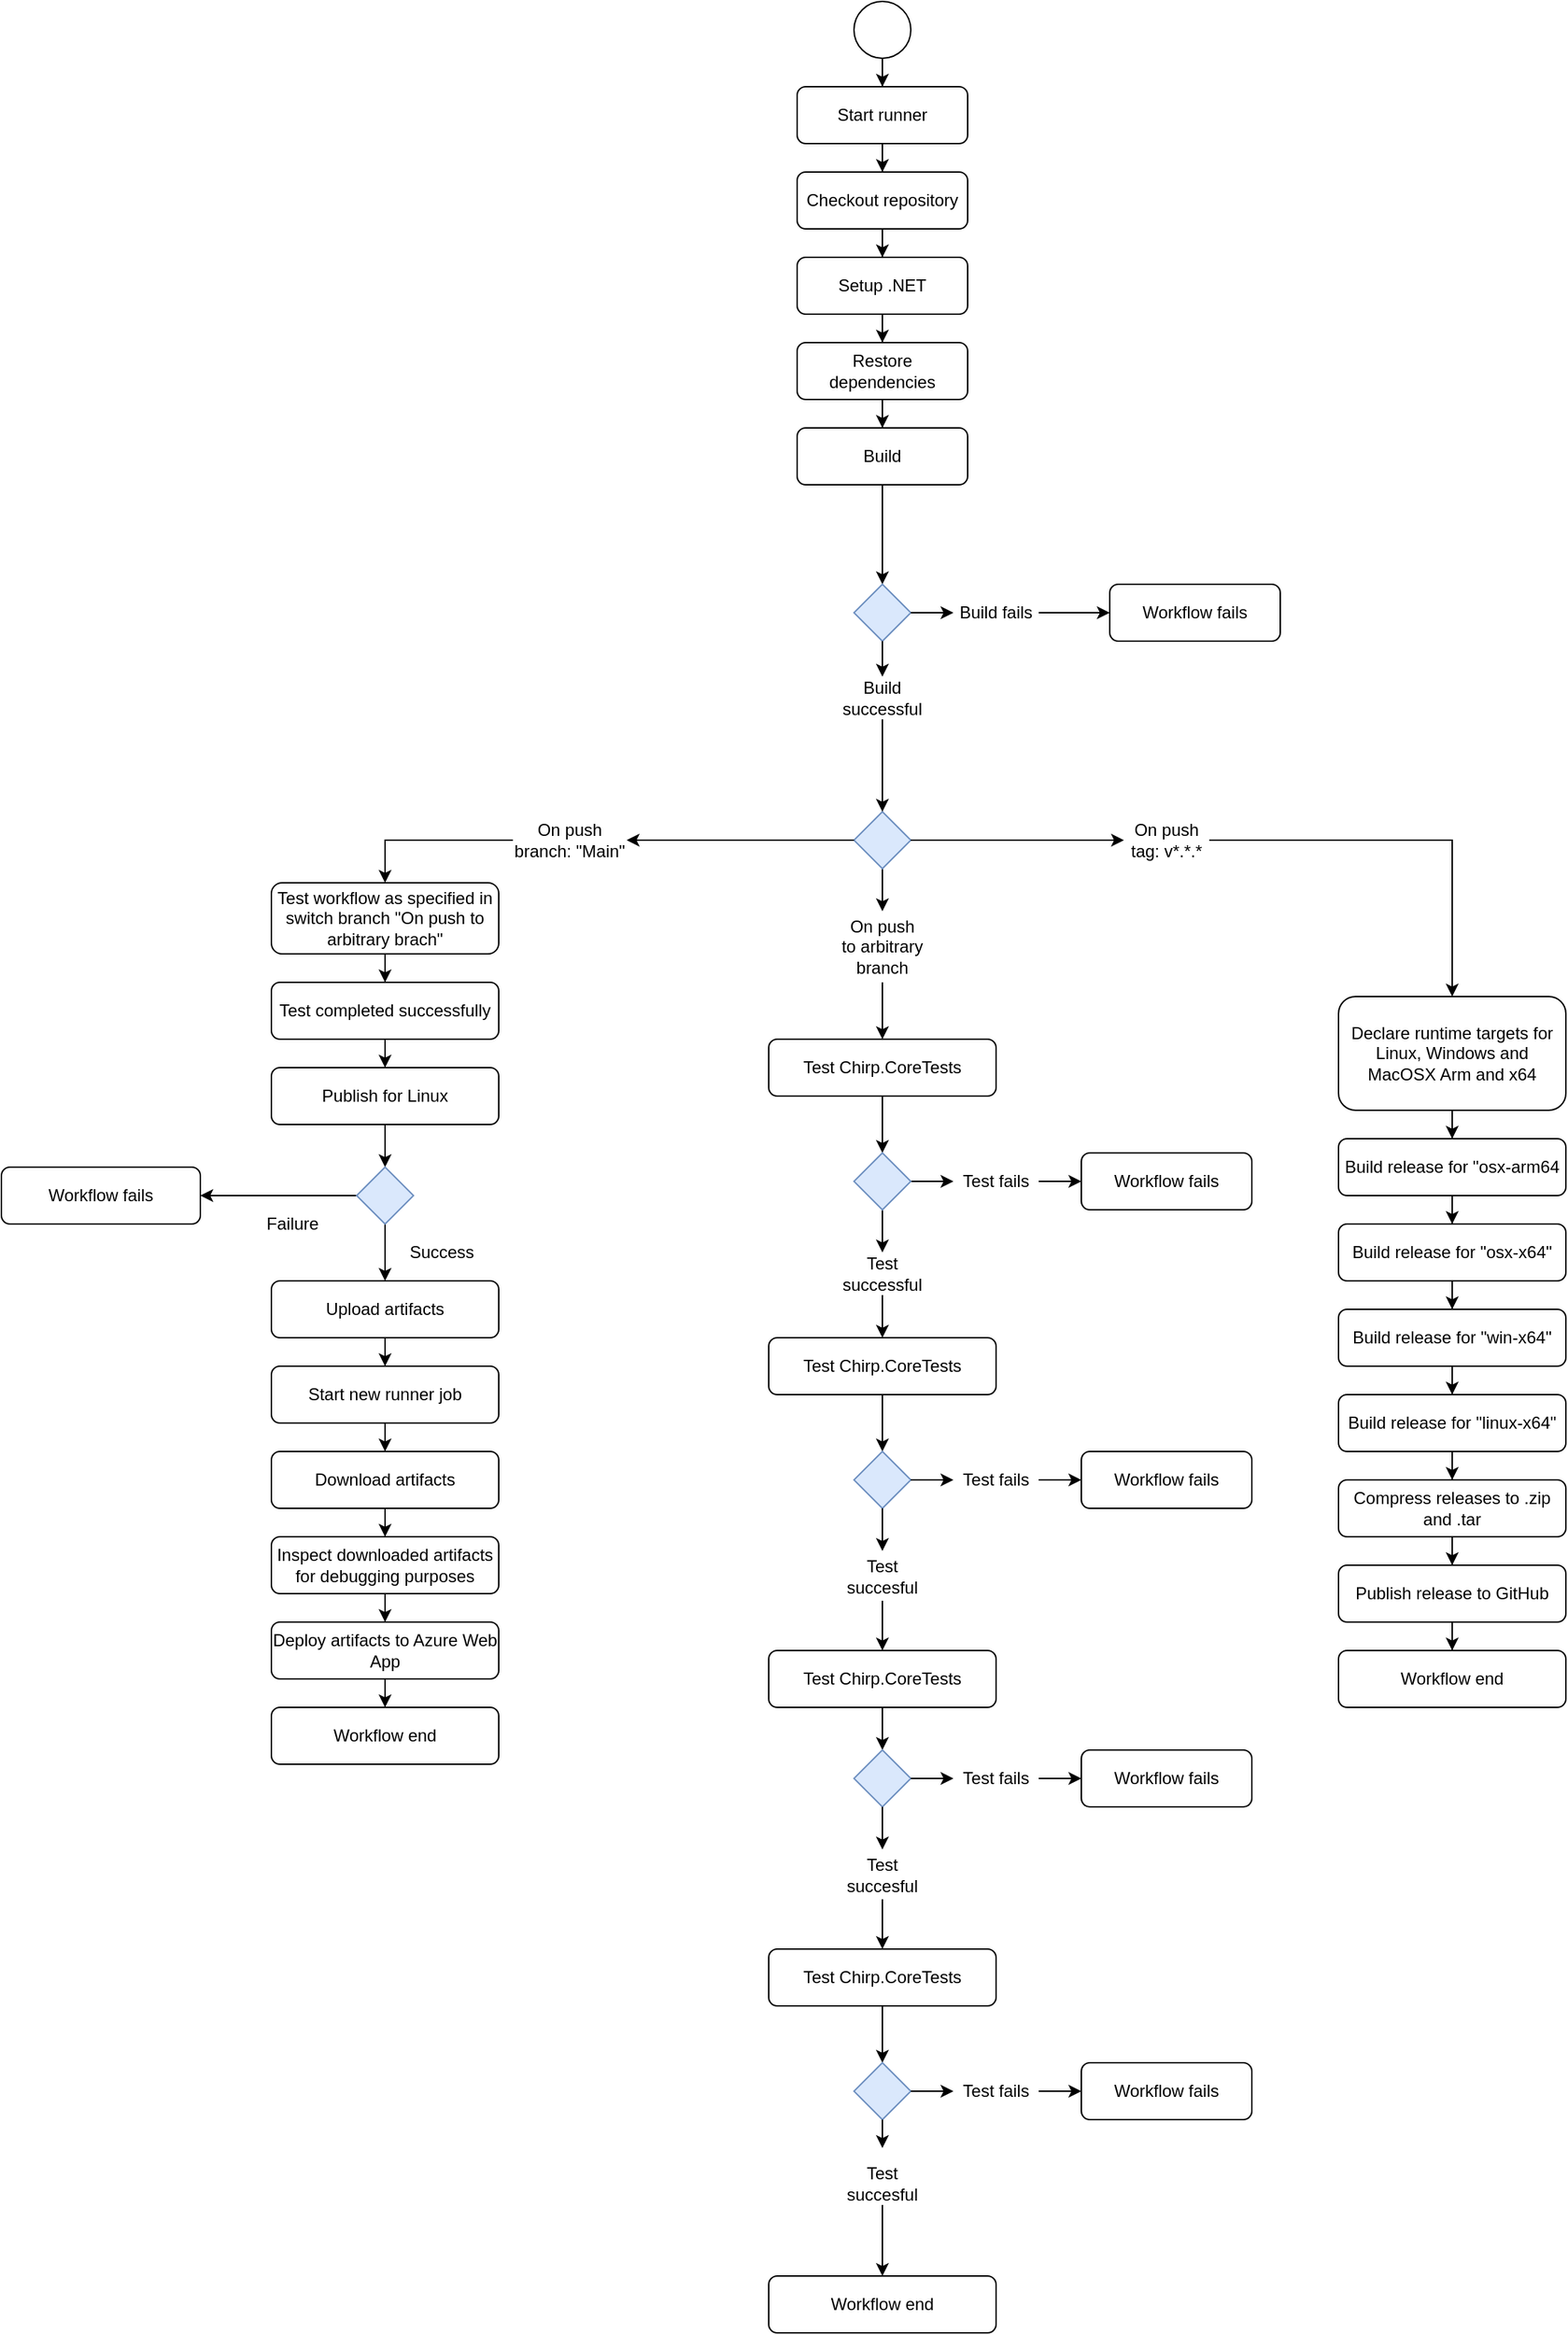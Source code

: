 <mxfile version="22.1.11" type="github">
  <diagram id="C5RBs43oDa-KdzZeNtuy" name="Page-1">
    <mxGraphModel dx="1590" dy="967" grid="1" gridSize="10" guides="1" tooltips="1" connect="1" arrows="1" fold="1" page="1" pageScale="1" pageWidth="827" pageHeight="1169" math="0" shadow="0">
      <root>
        <mxCell id="WIyWlLk6GJQsqaUBKTNV-0" />
        <mxCell id="WIyWlLk6GJQsqaUBKTNV-1" parent="WIyWlLk6GJQsqaUBKTNV-0" />
        <mxCell id="6M2s1T-CdseFFnocJwDW-27" style="edgeStyle=orthogonalEdgeStyle;rounded=0;orthogonalLoop=1;jettySize=auto;html=1;entryX=0.5;entryY=0;entryDx=0;entryDy=0;" parent="WIyWlLk6GJQsqaUBKTNV-1" source="WIyWlLk6GJQsqaUBKTNV-7" target="6M2s1T-CdseFFnocJwDW-26" edge="1">
          <mxGeometry relative="1" as="geometry">
            <mxPoint x="840" y="230" as="targetPoint" />
          </mxGeometry>
        </mxCell>
        <mxCell id="WIyWlLk6GJQsqaUBKTNV-7" value="Start runner" style="rounded=1;whiteSpace=wrap;html=1;fontSize=12;glass=0;strokeWidth=1;shadow=0;flipV=0;" parent="WIyWlLk6GJQsqaUBKTNV-1" vertex="1">
          <mxGeometry x="780" y="80" width="120" height="40" as="geometry" />
        </mxCell>
        <mxCell id="6M2s1T-CdseFFnocJwDW-54" style="edgeStyle=orthogonalEdgeStyle;rounded=0;orthogonalLoop=1;jettySize=auto;html=1;entryX=0.5;entryY=0;entryDx=0;entryDy=0;" parent="WIyWlLk6GJQsqaUBKTNV-1" source="6M2s1T-CdseFFnocJwDW-0" target="WIyWlLk6GJQsqaUBKTNV-7" edge="1">
          <mxGeometry relative="1" as="geometry" />
        </mxCell>
        <mxCell id="6M2s1T-CdseFFnocJwDW-0" value="" style="ellipse;whiteSpace=wrap;html=1;aspect=fixed;flipV=0;" parent="WIyWlLk6GJQsqaUBKTNV-1" vertex="1">
          <mxGeometry x="820" y="20" width="40" height="40" as="geometry" />
        </mxCell>
        <mxCell id="6M2s1T-CdseFFnocJwDW-119" style="edgeStyle=orthogonalEdgeStyle;rounded=0;orthogonalLoop=1;jettySize=auto;html=1;entryX=0.5;entryY=0;entryDx=0;entryDy=0;" parent="WIyWlLk6GJQsqaUBKTNV-1" source="6M2s1T-CdseFFnocJwDW-14" target="6M2s1T-CdseFFnocJwDW-21" edge="1">
          <mxGeometry relative="1" as="geometry" />
        </mxCell>
        <mxCell id="6M2s1T-CdseFFnocJwDW-14" value="" style="rhombus;whiteSpace=wrap;html=1;fillColor=#dae8fc;strokeColor=#6c8ebf;flipV=0;" parent="WIyWlLk6GJQsqaUBKTNV-1" vertex="1">
          <mxGeometry x="820" y="590" width="40" height="40" as="geometry" />
        </mxCell>
        <mxCell id="6M2s1T-CdseFFnocJwDW-22" value="" style="edgeStyle=orthogonalEdgeStyle;rounded=0;orthogonalLoop=1;jettySize=auto;html=1;" parent="WIyWlLk6GJQsqaUBKTNV-1" source="6M2s1T-CdseFFnocJwDW-14" target="6M2s1T-CdseFFnocJwDW-18" edge="1">
          <mxGeometry relative="1" as="geometry">
            <mxPoint x="520" y="695" as="targetPoint" />
            <mxPoint x="820" y="605" as="sourcePoint" />
            <Array as="points" />
          </mxGeometry>
        </mxCell>
        <mxCell id="6M2s1T-CdseFFnocJwDW-118" style="edgeStyle=orthogonalEdgeStyle;rounded=0;orthogonalLoop=1;jettySize=auto;html=1;entryX=0.5;entryY=0;entryDx=0;entryDy=0;" parent="WIyWlLk6GJQsqaUBKTNV-1" source="6M2s1T-CdseFFnocJwDW-18" target="6M2s1T-CdseFFnocJwDW-108" edge="1">
          <mxGeometry relative="1" as="geometry">
            <mxPoint x="490" y="720" as="targetPoint" />
          </mxGeometry>
        </mxCell>
        <mxCell id="6M2s1T-CdseFFnocJwDW-18" value="On push branch: &quot;Main&quot;" style="text;html=1;strokeColor=none;fillColor=none;align=center;verticalAlign=middle;whiteSpace=wrap;rounded=0;flipV=0;" parent="WIyWlLk6GJQsqaUBKTNV-1" vertex="1">
          <mxGeometry x="580" y="595" width="80" height="30" as="geometry" />
        </mxCell>
        <mxCell id="6M2s1T-CdseFFnocJwDW-65" style="edgeStyle=orthogonalEdgeStyle;rounded=0;orthogonalLoop=1;jettySize=auto;html=1;entryX=0.5;entryY=0;entryDx=0;entryDy=0;" parent="WIyWlLk6GJQsqaUBKTNV-1" source="6M2s1T-CdseFFnocJwDW-21" target="6M2s1T-CdseFFnocJwDW-69" edge="1">
          <mxGeometry relative="1" as="geometry">
            <mxPoint x="840" y="780" as="targetPoint" />
          </mxGeometry>
        </mxCell>
        <mxCell id="6M2s1T-CdseFFnocJwDW-21" value="On push to arbitrary branch" style="text;html=1;strokeColor=none;fillColor=none;align=center;verticalAlign=middle;whiteSpace=wrap;rounded=0;flipV=0;" parent="WIyWlLk6GJQsqaUBKTNV-1" vertex="1">
          <mxGeometry x="810" y="660" width="60" height="50" as="geometry" />
        </mxCell>
        <mxCell id="6M2s1T-CdseFFnocJwDW-25" value="" style="edgeStyle=orthogonalEdgeStyle;rounded=0;orthogonalLoop=1;jettySize=auto;html=1;" parent="WIyWlLk6GJQsqaUBKTNV-1" source="6M2s1T-CdseFFnocJwDW-14" target="6M2s1T-CdseFFnocJwDW-19" edge="1">
          <mxGeometry relative="1" as="geometry">
            <mxPoint x="860" y="605" as="sourcePoint" />
            <mxPoint x="1200" y="735" as="targetPoint" />
            <Array as="points" />
          </mxGeometry>
        </mxCell>
        <mxCell id="6M2s1T-CdseFFnocJwDW-64" style="edgeStyle=orthogonalEdgeStyle;rounded=0;orthogonalLoop=1;jettySize=auto;html=1;entryX=0.5;entryY=0;entryDx=0;entryDy=0;" parent="WIyWlLk6GJQsqaUBKTNV-1" source="6M2s1T-CdseFFnocJwDW-19" target="6M2s1T-CdseFFnocJwDW-34" edge="1">
          <mxGeometry relative="1" as="geometry" />
        </mxCell>
        <mxCell id="6M2s1T-CdseFFnocJwDW-19" value="On push tag: v*.*.*" style="text;html=1;strokeColor=none;fillColor=none;align=center;verticalAlign=middle;whiteSpace=wrap;rounded=0;flipV=0;" parent="WIyWlLk6GJQsqaUBKTNV-1" vertex="1">
          <mxGeometry x="1010" y="595" width="60" height="30" as="geometry" />
        </mxCell>
        <mxCell id="6M2s1T-CdseFFnocJwDW-29" style="edgeStyle=orthogonalEdgeStyle;rounded=0;orthogonalLoop=1;jettySize=auto;html=1;entryX=0.5;entryY=0;entryDx=0;entryDy=0;" parent="WIyWlLk6GJQsqaUBKTNV-1" source="6M2s1T-CdseFFnocJwDW-26" target="6M2s1T-CdseFFnocJwDW-28" edge="1">
          <mxGeometry relative="1" as="geometry" />
        </mxCell>
        <mxCell id="6M2s1T-CdseFFnocJwDW-26" value="Checkout repository" style="rounded=1;whiteSpace=wrap;html=1;fontSize=12;glass=0;strokeWidth=1;shadow=0;flipV=0;" parent="WIyWlLk6GJQsqaUBKTNV-1" vertex="1">
          <mxGeometry x="780" y="140" width="120" height="40" as="geometry" />
        </mxCell>
        <mxCell id="6M2s1T-CdseFFnocJwDW-31" style="edgeStyle=orthogonalEdgeStyle;rounded=0;orthogonalLoop=1;jettySize=auto;html=1;entryX=0.5;entryY=0;entryDx=0;entryDy=0;" parent="WIyWlLk6GJQsqaUBKTNV-1" source="6M2s1T-CdseFFnocJwDW-28" target="6M2s1T-CdseFFnocJwDW-30" edge="1">
          <mxGeometry relative="1" as="geometry" />
        </mxCell>
        <mxCell id="6M2s1T-CdseFFnocJwDW-28" value="Setup .NET" style="rounded=1;whiteSpace=wrap;html=1;fontSize=12;glass=0;strokeWidth=1;shadow=0;flipV=0;" parent="WIyWlLk6GJQsqaUBKTNV-1" vertex="1">
          <mxGeometry x="780" y="200" width="120" height="40" as="geometry" />
        </mxCell>
        <mxCell id="6M2s1T-CdseFFnocJwDW-33" style="edgeStyle=orthogonalEdgeStyle;rounded=0;orthogonalLoop=1;jettySize=auto;html=1;entryX=0.5;entryY=0;entryDx=0;entryDy=0;" parent="WIyWlLk6GJQsqaUBKTNV-1" source="6M2s1T-CdseFFnocJwDW-30" target="6M2s1T-CdseFFnocJwDW-32" edge="1">
          <mxGeometry relative="1" as="geometry" />
        </mxCell>
        <mxCell id="6M2s1T-CdseFFnocJwDW-30" value="Restore dependencies" style="rounded=1;whiteSpace=wrap;html=1;fontSize=12;glass=0;strokeWidth=1;shadow=0;flipV=0;" parent="WIyWlLk6GJQsqaUBKTNV-1" vertex="1">
          <mxGeometry x="780" y="260" width="120" height="40" as="geometry" />
        </mxCell>
        <mxCell id="6M2s1T-CdseFFnocJwDW-32" value="Build" style="rounded=1;whiteSpace=wrap;html=1;fontSize=12;glass=0;strokeWidth=1;shadow=0;flipV=0;" parent="WIyWlLk6GJQsqaUBKTNV-1" vertex="1">
          <mxGeometry x="780" y="320" width="120" height="40" as="geometry" />
        </mxCell>
        <mxCell id="6M2s1T-CdseFFnocJwDW-41" style="edgeStyle=orthogonalEdgeStyle;rounded=0;orthogonalLoop=1;jettySize=auto;html=1;entryX=0.5;entryY=0;entryDx=0;entryDy=0;" parent="WIyWlLk6GJQsqaUBKTNV-1" source="6M2s1T-CdseFFnocJwDW-34" target="6M2s1T-CdseFFnocJwDW-36" edge="1">
          <mxGeometry relative="1" as="geometry" />
        </mxCell>
        <mxCell id="6M2s1T-CdseFFnocJwDW-34" value="Declare runtime targets for Linux, Windows and MacOSX Arm and x64" style="rounded=1;whiteSpace=wrap;html=1;fontSize=12;glass=0;strokeWidth=1;shadow=0;flipV=0;" parent="WIyWlLk6GJQsqaUBKTNV-1" vertex="1">
          <mxGeometry x="1161" y="720" width="160" height="80" as="geometry" />
        </mxCell>
        <mxCell id="6M2s1T-CdseFFnocJwDW-42" style="edgeStyle=orthogonalEdgeStyle;rounded=0;orthogonalLoop=1;jettySize=auto;html=1;entryX=0.5;entryY=0;entryDx=0;entryDy=0;" parent="WIyWlLk6GJQsqaUBKTNV-1" source="6M2s1T-CdseFFnocJwDW-36" target="6M2s1T-CdseFFnocJwDW-37" edge="1">
          <mxGeometry relative="1" as="geometry" />
        </mxCell>
        <mxCell id="6M2s1T-CdseFFnocJwDW-36" value="Build release for &quot;osx-arm64" style="rounded=1;whiteSpace=wrap;html=1;fontSize=12;glass=0;strokeWidth=1;shadow=0;flipV=0;" parent="WIyWlLk6GJQsqaUBKTNV-1" vertex="1">
          <mxGeometry x="1161" y="820" width="160" height="40" as="geometry" />
        </mxCell>
        <mxCell id="6M2s1T-CdseFFnocJwDW-43" style="edgeStyle=orthogonalEdgeStyle;rounded=0;orthogonalLoop=1;jettySize=auto;html=1;entryX=0.5;entryY=0;entryDx=0;entryDy=0;" parent="WIyWlLk6GJQsqaUBKTNV-1" source="6M2s1T-CdseFFnocJwDW-37" target="6M2s1T-CdseFFnocJwDW-38" edge="1">
          <mxGeometry relative="1" as="geometry" />
        </mxCell>
        <mxCell id="6M2s1T-CdseFFnocJwDW-37" value="Build release for &quot;osx-x64&quot;" style="rounded=1;whiteSpace=wrap;html=1;fontSize=12;glass=0;strokeWidth=1;shadow=0;flipV=0;" parent="WIyWlLk6GJQsqaUBKTNV-1" vertex="1">
          <mxGeometry x="1161" y="880" width="160" height="40" as="geometry" />
        </mxCell>
        <mxCell id="6M2s1T-CdseFFnocJwDW-44" style="edgeStyle=orthogonalEdgeStyle;rounded=0;orthogonalLoop=1;jettySize=auto;html=1;entryX=0.5;entryY=0;entryDx=0;entryDy=0;" parent="WIyWlLk6GJQsqaUBKTNV-1" source="6M2s1T-CdseFFnocJwDW-38" target="6M2s1T-CdseFFnocJwDW-40" edge="1">
          <mxGeometry relative="1" as="geometry" />
        </mxCell>
        <mxCell id="6M2s1T-CdseFFnocJwDW-38" value="Build release for &quot;win-x64&quot;" style="rounded=1;whiteSpace=wrap;html=1;fontSize=12;glass=0;strokeWidth=1;shadow=0;flipV=0;" parent="WIyWlLk6GJQsqaUBKTNV-1" vertex="1">
          <mxGeometry x="1161" y="940" width="160" height="40" as="geometry" />
        </mxCell>
        <mxCell id="6M2s1T-CdseFFnocJwDW-66" style="edgeStyle=orthogonalEdgeStyle;rounded=0;orthogonalLoop=1;jettySize=auto;html=1;entryX=0.5;entryY=0;entryDx=0;entryDy=0;" parent="WIyWlLk6GJQsqaUBKTNV-1" source="6M2s1T-CdseFFnocJwDW-40" target="6M2s1T-CdseFFnocJwDW-45" edge="1">
          <mxGeometry relative="1" as="geometry" />
        </mxCell>
        <mxCell id="6M2s1T-CdseFFnocJwDW-40" value="Build release for &quot;linux-x64&quot;" style="rounded=1;whiteSpace=wrap;html=1;fontSize=12;glass=0;strokeWidth=1;shadow=0;flipV=0;" parent="WIyWlLk6GJQsqaUBKTNV-1" vertex="1">
          <mxGeometry x="1161" y="1000" width="160" height="40" as="geometry" />
        </mxCell>
        <mxCell id="6M2s1T-CdseFFnocJwDW-68" style="edgeStyle=orthogonalEdgeStyle;rounded=0;orthogonalLoop=1;jettySize=auto;html=1;entryX=0.5;entryY=0;entryDx=0;entryDy=0;" parent="WIyWlLk6GJQsqaUBKTNV-1" source="6M2s1T-CdseFFnocJwDW-45" target="6M2s1T-CdseFFnocJwDW-67" edge="1">
          <mxGeometry relative="1" as="geometry" />
        </mxCell>
        <mxCell id="6M2s1T-CdseFFnocJwDW-45" value="Compress releases to .zip and .tar" style="rounded=1;whiteSpace=wrap;html=1;fontSize=12;glass=0;strokeWidth=1;shadow=0;flipV=0;" parent="WIyWlLk6GJQsqaUBKTNV-1" vertex="1">
          <mxGeometry x="1161" y="1060" width="160" height="40" as="geometry" />
        </mxCell>
        <mxCell id="6M2s1T-CdseFFnocJwDW-47" value="" style="edgeStyle=orthogonalEdgeStyle;rounded=0;orthogonalLoop=1;jettySize=auto;html=1;entryX=0.5;entryY=0;entryDx=0;entryDy=0;" parent="WIyWlLk6GJQsqaUBKTNV-1" source="6M2s1T-CdseFFnocJwDW-32" target="6M2s1T-CdseFFnocJwDW-46" edge="1">
          <mxGeometry relative="1" as="geometry">
            <mxPoint x="1050" y="630" as="sourcePoint" />
            <mxPoint x="1050" y="820" as="targetPoint" />
          </mxGeometry>
        </mxCell>
        <mxCell id="6M2s1T-CdseFFnocJwDW-48" style="edgeStyle=orthogonalEdgeStyle;rounded=0;orthogonalLoop=1;jettySize=auto;html=1;entryX=0;entryY=0.5;entryDx=0;entryDy=0;" parent="WIyWlLk6GJQsqaUBKTNV-1" source="6M2s1T-CdseFFnocJwDW-59" target="6M2s1T-CdseFFnocJwDW-52" edge="1">
          <mxGeometry relative="1" as="geometry">
            <mxPoint x="1130" y="624" as="targetPoint" />
          </mxGeometry>
        </mxCell>
        <mxCell id="6M2s1T-CdseFFnocJwDW-46" value="" style="rhombus;whiteSpace=wrap;html=1;fillColor=#dae8fc;strokeColor=#6c8ebf;flipV=0;" parent="WIyWlLk6GJQsqaUBKTNV-1" vertex="1">
          <mxGeometry x="820" y="430" width="40" height="40" as="geometry" />
        </mxCell>
        <mxCell id="6M2s1T-CdseFFnocJwDW-52" value="Workflow fails" style="rounded=1;whiteSpace=wrap;html=1;fontSize=12;glass=0;strokeWidth=1;shadow=0;flipV=0;" parent="WIyWlLk6GJQsqaUBKTNV-1" vertex="1">
          <mxGeometry x="1000" y="430" width="120" height="40" as="geometry" />
        </mxCell>
        <mxCell id="6M2s1T-CdseFFnocJwDW-58" value="" style="edgeStyle=orthogonalEdgeStyle;rounded=0;orthogonalLoop=1;jettySize=auto;html=1;entryX=0;entryY=0.5;entryDx=0;entryDy=0;" parent="WIyWlLk6GJQsqaUBKTNV-1" source="6M2s1T-CdseFFnocJwDW-46" target="6M2s1T-CdseFFnocJwDW-59" edge="1">
          <mxGeometry relative="1" as="geometry">
            <mxPoint x="1000" y="454" as="targetPoint" />
            <mxPoint x="860" y="454" as="sourcePoint" />
          </mxGeometry>
        </mxCell>
        <mxCell id="6M2s1T-CdseFFnocJwDW-59" value="Build fails" style="text;html=1;strokeColor=none;fillColor=none;align=center;verticalAlign=middle;whiteSpace=wrap;rounded=0;flipV=0;" parent="WIyWlLk6GJQsqaUBKTNV-1" vertex="1">
          <mxGeometry x="890" y="435" width="60" height="30" as="geometry" />
        </mxCell>
        <mxCell id="6M2s1T-CdseFFnocJwDW-61" value="" style="edgeStyle=orthogonalEdgeStyle;rounded=0;orthogonalLoop=1;jettySize=auto;html=1;entryX=0.5;entryY=0;entryDx=0;entryDy=0;" parent="WIyWlLk6GJQsqaUBKTNV-1" source="6M2s1T-CdseFFnocJwDW-46" target="6M2s1T-CdseFFnocJwDW-62" edge="1">
          <mxGeometry relative="1" as="geometry">
            <mxPoint x="840" y="470" as="sourcePoint" />
            <mxPoint x="840" y="550" as="targetPoint" />
          </mxGeometry>
        </mxCell>
        <mxCell id="6M2s1T-CdseFFnocJwDW-63" style="edgeStyle=orthogonalEdgeStyle;rounded=0;orthogonalLoop=1;jettySize=auto;html=1;entryX=0.5;entryY=0;entryDx=0;entryDy=0;" parent="WIyWlLk6GJQsqaUBKTNV-1" source="6M2s1T-CdseFFnocJwDW-62" target="6M2s1T-CdseFFnocJwDW-14" edge="1">
          <mxGeometry relative="1" as="geometry" />
        </mxCell>
        <mxCell id="6M2s1T-CdseFFnocJwDW-62" value="Build successful" style="text;html=1;strokeColor=none;fillColor=none;align=center;verticalAlign=middle;whiteSpace=wrap;rounded=0;flipV=0;" parent="WIyWlLk6GJQsqaUBKTNV-1" vertex="1">
          <mxGeometry x="810" y="495" width="60" height="30" as="geometry" />
        </mxCell>
        <mxCell id="6M2s1T-CdseFFnocJwDW-162" style="edgeStyle=orthogonalEdgeStyle;rounded=0;orthogonalLoop=1;jettySize=auto;html=1;entryX=0.5;entryY=0;entryDx=0;entryDy=0;" parent="WIyWlLk6GJQsqaUBKTNV-1" source="6M2s1T-CdseFFnocJwDW-67" target="6M2s1T-CdseFFnocJwDW-161" edge="1">
          <mxGeometry relative="1" as="geometry" />
        </mxCell>
        <mxCell id="6M2s1T-CdseFFnocJwDW-67" value="Publish release to GitHub" style="rounded=1;whiteSpace=wrap;html=1;fontSize=12;glass=0;strokeWidth=1;shadow=0;flipV=0;" parent="WIyWlLk6GJQsqaUBKTNV-1" vertex="1">
          <mxGeometry x="1161" y="1120" width="160" height="40" as="geometry" />
        </mxCell>
        <mxCell id="6M2s1T-CdseFFnocJwDW-69" value="Test Chirp.CoreTests" style="rounded=1;whiteSpace=wrap;html=1;fontSize=12;glass=0;strokeWidth=1;shadow=0;flipV=0;" parent="WIyWlLk6GJQsqaUBKTNV-1" vertex="1">
          <mxGeometry x="760" y="750" width="160" height="40" as="geometry" />
        </mxCell>
        <mxCell id="6M2s1T-CdseFFnocJwDW-73" value="" style="edgeStyle=orthogonalEdgeStyle;rounded=0;orthogonalLoop=1;jettySize=auto;html=1;entryX=0;entryY=0.5;entryDx=0;entryDy=0;" parent="WIyWlLk6GJQsqaUBKTNV-1" source="6M2s1T-CdseFFnocJwDW-72" target="6M2s1T-CdseFFnocJwDW-74" edge="1">
          <mxGeometry relative="1" as="geometry">
            <mxPoint x="1000" y="904" as="targetPoint" />
            <mxPoint x="860" y="904" as="sourcePoint" />
          </mxGeometry>
        </mxCell>
        <mxCell id="6M2s1T-CdseFFnocJwDW-78" style="edgeStyle=orthogonalEdgeStyle;rounded=0;orthogonalLoop=1;jettySize=auto;html=1;entryX=0;entryY=0.5;entryDx=0;entryDy=0;" parent="WIyWlLk6GJQsqaUBKTNV-1" source="6M2s1T-CdseFFnocJwDW-74" target="6M2s1T-CdseFFnocJwDW-77" edge="1">
          <mxGeometry relative="1" as="geometry" />
        </mxCell>
        <mxCell id="6M2s1T-CdseFFnocJwDW-74" value="Test fails" style="text;html=1;strokeColor=none;fillColor=none;align=center;verticalAlign=middle;whiteSpace=wrap;rounded=0;flipV=0;" parent="WIyWlLk6GJQsqaUBKTNV-1" vertex="1">
          <mxGeometry x="890" y="835" width="60" height="30" as="geometry" />
        </mxCell>
        <mxCell id="6M2s1T-CdseFFnocJwDW-76" value="Test successful" style="text;html=1;strokeColor=none;fillColor=none;align=center;verticalAlign=middle;whiteSpace=wrap;rounded=0;flipV=0;" parent="WIyWlLk6GJQsqaUBKTNV-1" vertex="1">
          <mxGeometry x="810" y="900" width="60" height="30" as="geometry" />
        </mxCell>
        <mxCell id="6M2s1T-CdseFFnocJwDW-77" value="Workflow fails" style="rounded=1;whiteSpace=wrap;html=1;fontSize=12;glass=0;strokeWidth=1;shadow=0;flipV=0;" parent="WIyWlLk6GJQsqaUBKTNV-1" vertex="1">
          <mxGeometry x="980" y="830" width="120" height="40" as="geometry" />
        </mxCell>
        <mxCell id="6M2s1T-CdseFFnocJwDW-90" style="edgeStyle=orthogonalEdgeStyle;rounded=0;orthogonalLoop=1;jettySize=auto;html=1;entryX=0.5;entryY=0;entryDx=0;entryDy=0;" parent="WIyWlLk6GJQsqaUBKTNV-1" source="6M2s1T-CdseFFnocJwDW-79" target="6M2s1T-CdseFFnocJwDW-81" edge="1">
          <mxGeometry relative="1" as="geometry" />
        </mxCell>
        <mxCell id="6M2s1T-CdseFFnocJwDW-79" value="Test Chirp.CoreTests" style="rounded=1;whiteSpace=wrap;html=1;fontSize=12;glass=0;strokeWidth=1;shadow=0;flipV=0;" parent="WIyWlLk6GJQsqaUBKTNV-1" vertex="1">
          <mxGeometry x="760" y="960" width="160" height="40" as="geometry" />
        </mxCell>
        <mxCell id="6M2s1T-CdseFFnocJwDW-80" style="edgeStyle=orthogonalEdgeStyle;rounded=0;orthogonalLoop=1;jettySize=auto;html=1;entryX=0.5;entryY=0;entryDx=0;entryDy=0;" parent="WIyWlLk6GJQsqaUBKTNV-1" source="6M2s1T-CdseFFnocJwDW-76" target="6M2s1T-CdseFFnocJwDW-79" edge="1">
          <mxGeometry relative="1" as="geometry" />
        </mxCell>
        <mxCell id="6M2s1T-CdseFFnocJwDW-81" value="" style="rhombus;whiteSpace=wrap;html=1;fillColor=#dae8fc;strokeColor=#6c8ebf;flipV=0;" parent="WIyWlLk6GJQsqaUBKTNV-1" vertex="1">
          <mxGeometry x="820" y="1040" width="40" height="40" as="geometry" />
        </mxCell>
        <mxCell id="6M2s1T-CdseFFnocJwDW-82" value="" style="edgeStyle=orthogonalEdgeStyle;rounded=0;orthogonalLoop=1;jettySize=auto;html=1;entryX=0;entryY=0.5;entryDx=0;entryDy=0;" parent="WIyWlLk6GJQsqaUBKTNV-1" source="6M2s1T-CdseFFnocJwDW-81" target="6M2s1T-CdseFFnocJwDW-84" edge="1">
          <mxGeometry relative="1" as="geometry">
            <mxPoint x="1000" y="1144" as="targetPoint" />
            <mxPoint x="860" y="1144" as="sourcePoint" />
          </mxGeometry>
        </mxCell>
        <mxCell id="6M2s1T-CdseFFnocJwDW-122" style="edgeStyle=orthogonalEdgeStyle;rounded=0;orthogonalLoop=1;jettySize=auto;html=1;entryX=0;entryY=0.5;entryDx=0;entryDy=0;" parent="WIyWlLk6GJQsqaUBKTNV-1" source="6M2s1T-CdseFFnocJwDW-84" target="6M2s1T-CdseFFnocJwDW-89" edge="1">
          <mxGeometry relative="1" as="geometry" />
        </mxCell>
        <mxCell id="6M2s1T-CdseFFnocJwDW-84" value="Test fails" style="text;html=1;strokeColor=none;fillColor=none;align=center;verticalAlign=middle;whiteSpace=wrap;rounded=0;flipV=0;" parent="WIyWlLk6GJQsqaUBKTNV-1" vertex="1">
          <mxGeometry x="890" y="1045" width="60" height="30" as="geometry" />
        </mxCell>
        <mxCell id="6M2s1T-CdseFFnocJwDW-85" value="" style="edgeStyle=orthogonalEdgeStyle;rounded=0;orthogonalLoop=1;jettySize=auto;html=1;entryX=0.5;entryY=0;entryDx=0;entryDy=0;" parent="WIyWlLk6GJQsqaUBKTNV-1" source="6M2s1T-CdseFFnocJwDW-81" target="6M2s1T-CdseFFnocJwDW-86" edge="1">
          <mxGeometry relative="1" as="geometry">
            <mxPoint x="840" y="1160" as="sourcePoint" />
            <mxPoint x="840" y="1240" as="targetPoint" />
          </mxGeometry>
        </mxCell>
        <mxCell id="6M2s1T-CdseFFnocJwDW-91" style="edgeStyle=orthogonalEdgeStyle;rounded=0;orthogonalLoop=1;jettySize=auto;html=1;entryX=0.5;entryY=0;entryDx=0;entryDy=0;" parent="WIyWlLk6GJQsqaUBKTNV-1" source="6M2s1T-CdseFFnocJwDW-86" target="6M2s1T-CdseFFnocJwDW-87" edge="1">
          <mxGeometry relative="1" as="geometry" />
        </mxCell>
        <mxCell id="6M2s1T-CdseFFnocJwDW-86" value="Test succesful" style="text;html=1;strokeColor=none;fillColor=none;align=center;verticalAlign=middle;whiteSpace=wrap;rounded=0;flipV=0;" parent="WIyWlLk6GJQsqaUBKTNV-1" vertex="1">
          <mxGeometry x="810" y="1110" width="60" height="35" as="geometry" />
        </mxCell>
        <mxCell id="6M2s1T-CdseFFnocJwDW-101" style="edgeStyle=orthogonalEdgeStyle;rounded=0;orthogonalLoop=1;jettySize=auto;html=1;entryX=0.5;entryY=0;entryDx=0;entryDy=0;" parent="WIyWlLk6GJQsqaUBKTNV-1" source="6M2s1T-CdseFFnocJwDW-87" target="6M2s1T-CdseFFnocJwDW-92" edge="1">
          <mxGeometry relative="1" as="geometry" />
        </mxCell>
        <mxCell id="6M2s1T-CdseFFnocJwDW-87" value="Test Chirp.CoreTests" style="rounded=1;whiteSpace=wrap;html=1;fontSize=12;glass=0;strokeWidth=1;shadow=0;flipV=0;" parent="WIyWlLk6GJQsqaUBKTNV-1" vertex="1">
          <mxGeometry x="760" y="1180" width="160" height="40" as="geometry" />
        </mxCell>
        <mxCell id="6M2s1T-CdseFFnocJwDW-89" value="Workflow fails" style="rounded=1;whiteSpace=wrap;html=1;fontSize=12;glass=0;strokeWidth=1;shadow=0;flipV=0;" parent="WIyWlLk6GJQsqaUBKTNV-1" vertex="1">
          <mxGeometry x="980" y="1040" width="120" height="40" as="geometry" />
        </mxCell>
        <mxCell id="6M2s1T-CdseFFnocJwDW-92" value="" style="rhombus;whiteSpace=wrap;html=1;fillColor=#dae8fc;strokeColor=#6c8ebf;flipV=0;" parent="WIyWlLk6GJQsqaUBKTNV-1" vertex="1">
          <mxGeometry x="820" y="1250" width="40" height="40" as="geometry" />
        </mxCell>
        <mxCell id="6M2s1T-CdseFFnocJwDW-93" value="" style="edgeStyle=orthogonalEdgeStyle;rounded=0;orthogonalLoop=1;jettySize=auto;html=1;entryX=0;entryY=0.5;entryDx=0;entryDy=0;" parent="WIyWlLk6GJQsqaUBKTNV-1" source="6M2s1T-CdseFFnocJwDW-92" target="6M2s1T-CdseFFnocJwDW-95" edge="1">
          <mxGeometry relative="1" as="geometry">
            <mxPoint x="1000" y="1344" as="targetPoint" />
            <mxPoint x="860" y="1344" as="sourcePoint" />
          </mxGeometry>
        </mxCell>
        <mxCell id="6M2s1T-CdseFFnocJwDW-123" style="edgeStyle=orthogonalEdgeStyle;rounded=0;orthogonalLoop=1;jettySize=auto;html=1;entryX=0;entryY=0.5;entryDx=0;entryDy=0;" parent="WIyWlLk6GJQsqaUBKTNV-1" source="6M2s1T-CdseFFnocJwDW-95" target="6M2s1T-CdseFFnocJwDW-100" edge="1">
          <mxGeometry relative="1" as="geometry" />
        </mxCell>
        <mxCell id="6M2s1T-CdseFFnocJwDW-95" value="Test fails" style="text;html=1;strokeColor=none;fillColor=none;align=center;verticalAlign=middle;whiteSpace=wrap;rounded=0;flipV=0;" parent="WIyWlLk6GJQsqaUBKTNV-1" vertex="1">
          <mxGeometry x="890" y="1255" width="60" height="30" as="geometry" />
        </mxCell>
        <mxCell id="6M2s1T-CdseFFnocJwDW-96" value="" style="edgeStyle=orthogonalEdgeStyle;rounded=0;orthogonalLoop=1;jettySize=auto;html=1;entryX=0.5;entryY=0;entryDx=0;entryDy=0;" parent="WIyWlLk6GJQsqaUBKTNV-1" source="6M2s1T-CdseFFnocJwDW-92" target="6M2s1T-CdseFFnocJwDW-98" edge="1">
          <mxGeometry relative="1" as="geometry">
            <mxPoint x="840" y="1360" as="sourcePoint" />
            <mxPoint x="840" y="1440" as="targetPoint" />
          </mxGeometry>
        </mxCell>
        <mxCell id="6M2s1T-CdseFFnocJwDW-124" style="edgeStyle=orthogonalEdgeStyle;rounded=0;orthogonalLoop=1;jettySize=auto;html=1;entryX=0.5;entryY=0;entryDx=0;entryDy=0;" parent="WIyWlLk6GJQsqaUBKTNV-1" source="6M2s1T-CdseFFnocJwDW-98" target="6M2s1T-CdseFFnocJwDW-99" edge="1">
          <mxGeometry relative="1" as="geometry" />
        </mxCell>
        <mxCell id="6M2s1T-CdseFFnocJwDW-98" value="Test succesful" style="text;html=1;strokeColor=none;fillColor=none;align=center;verticalAlign=middle;whiteSpace=wrap;rounded=0;flipV=0;" parent="WIyWlLk6GJQsqaUBKTNV-1" vertex="1">
          <mxGeometry x="810" y="1320" width="60" height="35" as="geometry" />
        </mxCell>
        <mxCell id="6M2s1T-CdseFFnocJwDW-156" style="edgeStyle=orthogonalEdgeStyle;rounded=0;orthogonalLoop=1;jettySize=auto;html=1;entryX=0.5;entryY=0;entryDx=0;entryDy=0;" parent="WIyWlLk6GJQsqaUBKTNV-1" source="6M2s1T-CdseFFnocJwDW-99" target="6M2s1T-CdseFFnocJwDW-150" edge="1">
          <mxGeometry relative="1" as="geometry" />
        </mxCell>
        <mxCell id="6M2s1T-CdseFFnocJwDW-99" value="Test Chirp.CoreTests" style="rounded=1;whiteSpace=wrap;html=1;fontSize=12;glass=0;strokeWidth=1;shadow=0;flipV=0;" parent="WIyWlLk6GJQsqaUBKTNV-1" vertex="1">
          <mxGeometry x="760" y="1390" width="160" height="40" as="geometry" />
        </mxCell>
        <mxCell id="6M2s1T-CdseFFnocJwDW-100" value="Workflow fails" style="rounded=1;whiteSpace=wrap;html=1;fontSize=12;glass=0;strokeWidth=1;shadow=0;flipV=0;" parent="WIyWlLk6GJQsqaUBKTNV-1" vertex="1">
          <mxGeometry x="980" y="1250" width="120" height="40" as="geometry" />
        </mxCell>
        <mxCell id="6M2s1T-CdseFFnocJwDW-107" style="edgeStyle=orthogonalEdgeStyle;rounded=0;orthogonalLoop=1;jettySize=auto;html=1;entryX=0.5;entryY=0;entryDx=0;entryDy=0;" parent="WIyWlLk6GJQsqaUBKTNV-1" source="6M2s1T-CdseFFnocJwDW-108" target="6M2s1T-CdseFFnocJwDW-110" edge="1">
          <mxGeometry relative="1" as="geometry" />
        </mxCell>
        <mxCell id="6M2s1T-CdseFFnocJwDW-108" value="Test workflow as specified in switch branch &quot;On push to arbitrary brach&quot;" style="rounded=1;whiteSpace=wrap;html=1;fontSize=12;glass=0;strokeWidth=1;shadow=0;flipV=0;" parent="WIyWlLk6GJQsqaUBKTNV-1" vertex="1">
          <mxGeometry x="410" y="640" width="160" height="50" as="geometry" />
        </mxCell>
        <mxCell id="6M2s1T-CdseFFnocJwDW-109" style="edgeStyle=orthogonalEdgeStyle;rounded=0;orthogonalLoop=1;jettySize=auto;html=1;entryX=0.5;entryY=0;entryDx=0;entryDy=0;" parent="WIyWlLk6GJQsqaUBKTNV-1" source="6M2s1T-CdseFFnocJwDW-110" target="6M2s1T-CdseFFnocJwDW-112" edge="1">
          <mxGeometry relative="1" as="geometry" />
        </mxCell>
        <mxCell id="6M2s1T-CdseFFnocJwDW-110" value="Test completed successfully" style="rounded=1;whiteSpace=wrap;html=1;fontSize=12;glass=0;strokeWidth=1;shadow=0;flipV=0;" parent="WIyWlLk6GJQsqaUBKTNV-1" vertex="1">
          <mxGeometry x="410" y="710" width="160" height="40" as="geometry" />
        </mxCell>
        <mxCell id="6M2s1T-CdseFFnocJwDW-111" style="edgeStyle=orthogonalEdgeStyle;rounded=0;orthogonalLoop=1;jettySize=auto;html=1;entryX=0.5;entryY=0;entryDx=0;entryDy=0;" parent="WIyWlLk6GJQsqaUBKTNV-1" source="6M2s1T-CdseFFnocJwDW-112" edge="1" target="6M2s1T-CdseFFnocJwDW-125">
          <mxGeometry relative="1" as="geometry">
            <mxPoint x="490" y="940" as="targetPoint" />
          </mxGeometry>
        </mxCell>
        <mxCell id="6M2s1T-CdseFFnocJwDW-112" value="Publish for Linux" style="rounded=1;whiteSpace=wrap;html=1;fontSize=12;glass=0;strokeWidth=1;shadow=0;flipV=0;" parent="WIyWlLk6GJQsqaUBKTNV-1" vertex="1">
          <mxGeometry x="410" y="770" width="160" height="40" as="geometry" />
        </mxCell>
        <mxCell id="6M2s1T-CdseFFnocJwDW-120" value="" style="edgeStyle=orthogonalEdgeStyle;rounded=0;orthogonalLoop=1;jettySize=auto;html=1;entryX=0.5;entryY=0;entryDx=0;entryDy=0;" parent="WIyWlLk6GJQsqaUBKTNV-1" source="6M2s1T-CdseFFnocJwDW-69" target="6M2s1T-CdseFFnocJwDW-72" edge="1">
          <mxGeometry relative="1" as="geometry">
            <mxPoint x="840" y="790" as="sourcePoint" />
            <mxPoint x="840" y="880" as="targetPoint" />
          </mxGeometry>
        </mxCell>
        <mxCell id="6M2s1T-CdseFFnocJwDW-121" style="edgeStyle=orthogonalEdgeStyle;rounded=0;orthogonalLoop=1;jettySize=auto;html=1;entryX=0.5;entryY=0;entryDx=0;entryDy=0;" parent="WIyWlLk6GJQsqaUBKTNV-1" source="6M2s1T-CdseFFnocJwDW-72" target="6M2s1T-CdseFFnocJwDW-76" edge="1">
          <mxGeometry relative="1" as="geometry" />
        </mxCell>
        <mxCell id="6M2s1T-CdseFFnocJwDW-72" value="" style="rhombus;whiteSpace=wrap;html=1;fillColor=#dae8fc;strokeColor=#6c8ebf;flipV=0;" parent="WIyWlLk6GJQsqaUBKTNV-1" vertex="1">
          <mxGeometry x="820" y="830" width="40" height="40" as="geometry" />
        </mxCell>
        <mxCell id="ra6Grcy_qcLyO9I2bJTa-0" style="edgeStyle=orthogonalEdgeStyle;rounded=0;orthogonalLoop=1;jettySize=auto;html=1;entryX=0.5;entryY=0;entryDx=0;entryDy=0;" edge="1" parent="WIyWlLk6GJQsqaUBKTNV-1" source="6M2s1T-CdseFFnocJwDW-125" target="6M2s1T-CdseFFnocJwDW-131">
          <mxGeometry relative="1" as="geometry" />
        </mxCell>
        <mxCell id="ra6Grcy_qcLyO9I2bJTa-1" style="edgeStyle=orthogonalEdgeStyle;rounded=0;orthogonalLoop=1;jettySize=auto;html=1;entryX=1;entryY=0.5;entryDx=0;entryDy=0;" edge="1" parent="WIyWlLk6GJQsqaUBKTNV-1" source="6M2s1T-CdseFFnocJwDW-125" target="6M2s1T-CdseFFnocJwDW-126">
          <mxGeometry relative="1" as="geometry" />
        </mxCell>
        <mxCell id="6M2s1T-CdseFFnocJwDW-125" value="" style="rhombus;whiteSpace=wrap;html=1;fillColor=#dae8fc;strokeColor=#6c8ebf;flipV=0;" parent="WIyWlLk6GJQsqaUBKTNV-1" vertex="1">
          <mxGeometry x="470" y="840" width="40" height="40" as="geometry" />
        </mxCell>
        <mxCell id="6M2s1T-CdseFFnocJwDW-126" value="Workflow fails" style="rounded=1;whiteSpace=wrap;html=1;fontSize=12;glass=0;strokeWidth=1;shadow=0;flipV=0;" parent="WIyWlLk6GJQsqaUBKTNV-1" vertex="1">
          <mxGeometry x="220" y="840" width="140" height="40" as="geometry" />
        </mxCell>
        <mxCell id="6M2s1T-CdseFFnocJwDW-129" value="Failure" style="text;html=1;strokeColor=none;fillColor=none;align=center;verticalAlign=middle;whiteSpace=wrap;rounded=0;flipV=0;" parent="WIyWlLk6GJQsqaUBKTNV-1" vertex="1">
          <mxGeometry x="400" y="865" width="50" height="30" as="geometry" />
        </mxCell>
        <mxCell id="6M2s1T-CdseFFnocJwDW-137" style="edgeStyle=orthogonalEdgeStyle;rounded=0;orthogonalLoop=1;jettySize=auto;html=1;entryX=0.5;entryY=0;entryDx=0;entryDy=0;" parent="WIyWlLk6GJQsqaUBKTNV-1" source="6M2s1T-CdseFFnocJwDW-131" target="6M2s1T-CdseFFnocJwDW-136" edge="1">
          <mxGeometry relative="1" as="geometry" />
        </mxCell>
        <mxCell id="6M2s1T-CdseFFnocJwDW-131" value="Upload artifacts" style="rounded=1;whiteSpace=wrap;html=1;fontSize=12;glass=0;strokeWidth=1;shadow=0;flipV=0;" parent="WIyWlLk6GJQsqaUBKTNV-1" vertex="1">
          <mxGeometry x="410" y="920" width="160" height="40" as="geometry" />
        </mxCell>
        <mxCell id="6M2s1T-CdseFFnocJwDW-134" value="Success" style="text;html=1;strokeColor=none;fillColor=none;align=center;verticalAlign=middle;whiteSpace=wrap;rounded=0;flipV=0;" parent="WIyWlLk6GJQsqaUBKTNV-1" vertex="1">
          <mxGeometry x="500" y="885" width="60" height="30" as="geometry" />
        </mxCell>
        <mxCell id="6M2s1T-CdseFFnocJwDW-139" style="edgeStyle=orthogonalEdgeStyle;rounded=0;orthogonalLoop=1;jettySize=auto;html=1;entryX=0.5;entryY=0;entryDx=0;entryDy=0;" parent="WIyWlLk6GJQsqaUBKTNV-1" source="6M2s1T-CdseFFnocJwDW-136" target="6M2s1T-CdseFFnocJwDW-138" edge="1">
          <mxGeometry relative="1" as="geometry" />
        </mxCell>
        <mxCell id="6M2s1T-CdseFFnocJwDW-136" value="Start new runner job" style="rounded=1;whiteSpace=wrap;html=1;fontSize=12;glass=0;strokeWidth=1;shadow=0;flipV=0;" parent="WIyWlLk6GJQsqaUBKTNV-1" vertex="1">
          <mxGeometry x="410" y="980" width="160" height="40" as="geometry" />
        </mxCell>
        <mxCell id="6M2s1T-CdseFFnocJwDW-141" style="edgeStyle=orthogonalEdgeStyle;rounded=0;orthogonalLoop=1;jettySize=auto;html=1;entryX=0.5;entryY=0;entryDx=0;entryDy=0;" parent="WIyWlLk6GJQsqaUBKTNV-1" source="6M2s1T-CdseFFnocJwDW-138" target="6M2s1T-CdseFFnocJwDW-140" edge="1">
          <mxGeometry relative="1" as="geometry" />
        </mxCell>
        <mxCell id="6M2s1T-CdseFFnocJwDW-138" value="Download artifacts" style="rounded=1;whiteSpace=wrap;html=1;fontSize=12;glass=0;strokeWidth=1;shadow=0;flipV=0;" parent="WIyWlLk6GJQsqaUBKTNV-1" vertex="1">
          <mxGeometry x="410" y="1040" width="160" height="40" as="geometry" />
        </mxCell>
        <mxCell id="6M2s1T-CdseFFnocJwDW-143" style="edgeStyle=orthogonalEdgeStyle;rounded=0;orthogonalLoop=1;jettySize=auto;html=1;entryX=0.5;entryY=0;entryDx=0;entryDy=0;" parent="WIyWlLk6GJQsqaUBKTNV-1" source="6M2s1T-CdseFFnocJwDW-140" target="6M2s1T-CdseFFnocJwDW-142" edge="1">
          <mxGeometry relative="1" as="geometry" />
        </mxCell>
        <mxCell id="6M2s1T-CdseFFnocJwDW-140" value="Inspect downloaded artifacts for debugging purposes" style="rounded=1;whiteSpace=wrap;html=1;fontSize=12;glass=0;strokeWidth=1;shadow=0;flipV=0;" parent="WIyWlLk6GJQsqaUBKTNV-1" vertex="1">
          <mxGeometry x="410" y="1100" width="160" height="40" as="geometry" />
        </mxCell>
        <mxCell id="6M2s1T-CdseFFnocJwDW-164" style="edgeStyle=orthogonalEdgeStyle;rounded=0;orthogonalLoop=1;jettySize=auto;html=1;entryX=0.5;entryY=0;entryDx=0;entryDy=0;" parent="WIyWlLk6GJQsqaUBKTNV-1" source="6M2s1T-CdseFFnocJwDW-142" target="6M2s1T-CdseFFnocJwDW-163" edge="1">
          <mxGeometry relative="1" as="geometry" />
        </mxCell>
        <mxCell id="6M2s1T-CdseFFnocJwDW-142" value="Deploy artifacts to Azure Web App" style="rounded=1;whiteSpace=wrap;html=1;fontSize=12;glass=0;strokeWidth=1;shadow=0;flipV=0;" parent="WIyWlLk6GJQsqaUBKTNV-1" vertex="1">
          <mxGeometry x="410" y="1160" width="160" height="40" as="geometry" />
        </mxCell>
        <mxCell id="6M2s1T-CdseFFnocJwDW-150" value="" style="rhombus;whiteSpace=wrap;html=1;fillColor=#dae8fc;strokeColor=#6c8ebf;flipV=0;" parent="WIyWlLk6GJQsqaUBKTNV-1" vertex="1">
          <mxGeometry x="820" y="1470" width="40" height="40" as="geometry" />
        </mxCell>
        <mxCell id="6M2s1T-CdseFFnocJwDW-151" value="" style="edgeStyle=orthogonalEdgeStyle;rounded=0;orthogonalLoop=1;jettySize=auto;html=1;entryX=0;entryY=0.5;entryDx=0;entryDy=0;" parent="WIyWlLk6GJQsqaUBKTNV-1" source="6M2s1T-CdseFFnocJwDW-150" target="6M2s1T-CdseFFnocJwDW-153" edge="1">
          <mxGeometry relative="1" as="geometry">
            <mxPoint x="1000" y="1564" as="targetPoint" />
            <mxPoint x="860" y="1564" as="sourcePoint" />
          </mxGeometry>
        </mxCell>
        <mxCell id="6M2s1T-CdseFFnocJwDW-152" style="edgeStyle=orthogonalEdgeStyle;rounded=0;orthogonalLoop=1;jettySize=auto;html=1;entryX=0;entryY=0.5;entryDx=0;entryDy=0;" parent="WIyWlLk6GJQsqaUBKTNV-1" source="6M2s1T-CdseFFnocJwDW-153" target="6M2s1T-CdseFFnocJwDW-155" edge="1">
          <mxGeometry relative="1" as="geometry" />
        </mxCell>
        <mxCell id="6M2s1T-CdseFFnocJwDW-153" value="Test fails" style="text;html=1;strokeColor=none;fillColor=none;align=center;verticalAlign=middle;whiteSpace=wrap;rounded=0;flipV=0;" parent="WIyWlLk6GJQsqaUBKTNV-1" vertex="1">
          <mxGeometry x="890" y="1475" width="60" height="30" as="geometry" />
        </mxCell>
        <mxCell id="6M2s1T-CdseFFnocJwDW-154" value="" style="edgeStyle=orthogonalEdgeStyle;rounded=0;orthogonalLoop=1;jettySize=auto;html=1;entryX=0.5;entryY=0;entryDx=0;entryDy=0;" parent="WIyWlLk6GJQsqaUBKTNV-1" source="6M2s1T-CdseFFnocJwDW-150" edge="1">
          <mxGeometry relative="1" as="geometry">
            <mxPoint x="840" y="1570" as="sourcePoint" />
            <mxPoint x="840" y="1530" as="targetPoint" />
          </mxGeometry>
        </mxCell>
        <mxCell id="6M2s1T-CdseFFnocJwDW-155" value="Workflow fails" style="rounded=1;whiteSpace=wrap;html=1;fontSize=12;glass=0;strokeWidth=1;shadow=0;flipV=0;" parent="WIyWlLk6GJQsqaUBKTNV-1" vertex="1">
          <mxGeometry x="980" y="1470" width="120" height="40" as="geometry" />
        </mxCell>
        <mxCell id="6M2s1T-CdseFFnocJwDW-160" style="edgeStyle=orthogonalEdgeStyle;rounded=0;orthogonalLoop=1;jettySize=auto;html=1;entryX=0.5;entryY=0;entryDx=0;entryDy=0;" parent="WIyWlLk6GJQsqaUBKTNV-1" source="6M2s1T-CdseFFnocJwDW-158" target="6M2s1T-CdseFFnocJwDW-159" edge="1">
          <mxGeometry relative="1" as="geometry" />
        </mxCell>
        <mxCell id="6M2s1T-CdseFFnocJwDW-158" value="Test succesful" style="text;html=1;strokeColor=none;fillColor=none;align=center;verticalAlign=middle;whiteSpace=wrap;rounded=0;flipV=0;" parent="WIyWlLk6GJQsqaUBKTNV-1" vertex="1">
          <mxGeometry x="810" y="1540" width="60" height="30" as="geometry" />
        </mxCell>
        <mxCell id="6M2s1T-CdseFFnocJwDW-159" value="Workflow end" style="rounded=1;whiteSpace=wrap;html=1;fontSize=12;glass=0;strokeWidth=1;shadow=0;flipV=0;" parent="WIyWlLk6GJQsqaUBKTNV-1" vertex="1">
          <mxGeometry x="760" y="1620" width="160" height="40" as="geometry" />
        </mxCell>
        <mxCell id="6M2s1T-CdseFFnocJwDW-161" value="Workflow end" style="rounded=1;whiteSpace=wrap;html=1;fontSize=12;glass=0;strokeWidth=1;shadow=0;flipV=0;" parent="WIyWlLk6GJQsqaUBKTNV-1" vertex="1">
          <mxGeometry x="1161" y="1180" width="160" height="40" as="geometry" />
        </mxCell>
        <mxCell id="6M2s1T-CdseFFnocJwDW-163" value="Workflow end" style="rounded=1;whiteSpace=wrap;html=1;fontSize=12;glass=0;strokeWidth=1;shadow=0;flipV=0;" parent="WIyWlLk6GJQsqaUBKTNV-1" vertex="1">
          <mxGeometry x="410" y="1220" width="160" height="40" as="geometry" />
        </mxCell>
      </root>
    </mxGraphModel>
  </diagram>
</mxfile>

